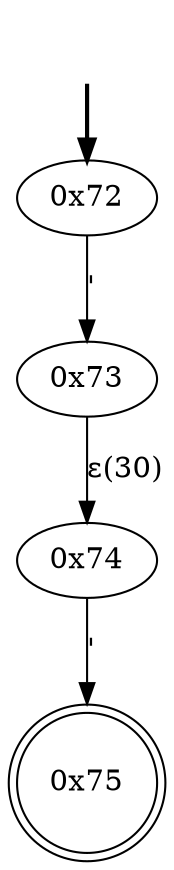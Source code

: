 digraph {
	fake [style=invisible]
	"0x72" [root=true]
	"0x73"
	"0x74"
	"0x75" [shape=doublecircle]
	fake -> "0x72" [style=bold]
	"0x72" -> "0x73" [label="'"]
	"0x74" -> "0x75" [label="'"]
	"0x73" -> "0x74" [label="ε(30)"]
}
